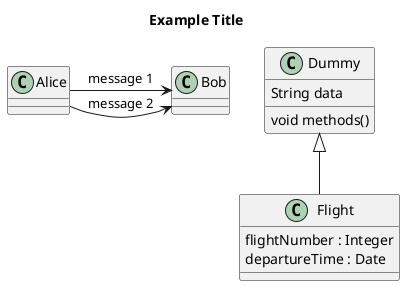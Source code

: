 @startuml

title Example Title

class Dummy {
String data
void methods()
}
class Flight {
flightNumber : Integer
departureTime : Date
}

Dummy <|-- Flight

Alice -> Bob : message 1
Alice -> Bob : message 2
newpage
Alice -> Bob : message 3
Alice -> Bob : message 4




@enduml
